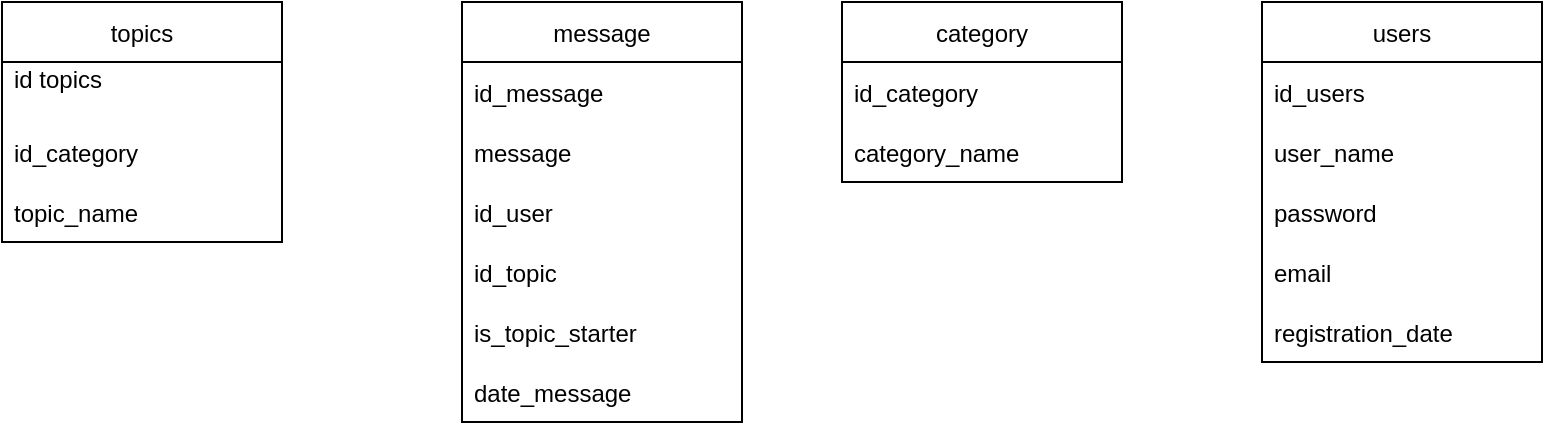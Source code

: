 <mxfile version="20.0.3" type="google"><diagram id="tmYjhp7YPXP9XXoSBmRG" name="Page-1"><mxGraphModel grid="1" page="1" gridSize="10" guides="1" tooltips="1" connect="1" arrows="1" fold="1" pageScale="1" pageWidth="1169" pageHeight="827" math="0" shadow="0"><root><mxCell id="0"/><mxCell id="1" parent="0"/><mxCell id="k5fhR-8PFb5N-9uTiRv2-1" value="topics" style="swimlane;fontStyle=0;childLayout=stackLayout;horizontal=1;startSize=30;horizontalStack=0;resizeParent=1;resizeParentMax=0;resizeLast=0;collapsible=1;marginBottom=0;" vertex="1" parent="1"><mxGeometry x="140" y="100" width="140" height="120" as="geometry"/></mxCell><mxCell id="k5fhR-8PFb5N-9uTiRv2-2" value="id topics    &#10;" style="text;strokeColor=none;fillColor=none;align=left;verticalAlign=middle;spacingLeft=4;spacingRight=4;overflow=hidden;points=[[0,0.5],[1,0.5]];portConstraint=eastwest;rotatable=0;" vertex="1" parent="k5fhR-8PFb5N-9uTiRv2-1"><mxGeometry y="30" width="140" height="30" as="geometry"/></mxCell><mxCell id="k5fhR-8PFb5N-9uTiRv2-3" value="id_category" style="text;strokeColor=none;fillColor=none;align=left;verticalAlign=middle;spacingLeft=4;spacingRight=4;overflow=hidden;points=[[0,0.5],[1,0.5]];portConstraint=eastwest;rotatable=0;" vertex="1" parent="k5fhR-8PFb5N-9uTiRv2-1"><mxGeometry y="60" width="140" height="30" as="geometry"/></mxCell><mxCell id="k5fhR-8PFb5N-9uTiRv2-4" value="topic_name" style="text;strokeColor=none;fillColor=none;align=left;verticalAlign=middle;spacingLeft=4;spacingRight=4;overflow=hidden;points=[[0,0.5],[1,0.5]];portConstraint=eastwest;rotatable=0;" vertex="1" parent="k5fhR-8PFb5N-9uTiRv2-1"><mxGeometry y="90" width="140" height="30" as="geometry"/></mxCell><mxCell id="k5fhR-8PFb5N-9uTiRv2-7" value="message" style="swimlane;fontStyle=0;childLayout=stackLayout;horizontal=1;startSize=30;horizontalStack=0;resizeParent=1;resizeParentMax=0;resizeLast=0;collapsible=1;marginBottom=0;" vertex="1" parent="1"><mxGeometry x="370" y="100" width="140" height="210" as="geometry"/></mxCell><mxCell id="k5fhR-8PFb5N-9uTiRv2-8" value="id_message" style="text;strokeColor=none;fillColor=none;align=left;verticalAlign=middle;spacingLeft=4;spacingRight=4;overflow=hidden;points=[[0,0.5],[1,0.5]];portConstraint=eastwest;rotatable=0;" vertex="1" parent="k5fhR-8PFb5N-9uTiRv2-7"><mxGeometry y="30" width="140" height="30" as="geometry"/></mxCell><mxCell id="k5fhR-8PFb5N-9uTiRv2-9" value="message" style="text;strokeColor=none;fillColor=none;align=left;verticalAlign=middle;spacingLeft=4;spacingRight=4;overflow=hidden;points=[[0,0.5],[1,0.5]];portConstraint=eastwest;rotatable=0;" vertex="1" parent="k5fhR-8PFb5N-9uTiRv2-7"><mxGeometry y="60" width="140" height="30" as="geometry"/></mxCell><mxCell id="k5fhR-8PFb5N-9uTiRv2-10" value="id_user" style="text;strokeColor=none;fillColor=none;align=left;verticalAlign=middle;spacingLeft=4;spacingRight=4;overflow=hidden;points=[[0,0.5],[1,0.5]];portConstraint=eastwest;rotatable=0;" vertex="1" parent="k5fhR-8PFb5N-9uTiRv2-7"><mxGeometry y="90" width="140" height="30" as="geometry"/></mxCell><mxCell id="k5fhR-8PFb5N-9uTiRv2-13" value="id_topic" style="text;strokeColor=none;fillColor=none;align=left;verticalAlign=middle;spacingLeft=4;spacingRight=4;overflow=hidden;points=[[0,0.5],[1,0.5]];portConstraint=eastwest;rotatable=0;" vertex="1" parent="k5fhR-8PFb5N-9uTiRv2-7"><mxGeometry y="120" width="140" height="30" as="geometry"/></mxCell><mxCell id="k5fhR-8PFb5N-9uTiRv2-14" value="is_topic_starter" style="text;strokeColor=none;fillColor=none;align=left;verticalAlign=middle;spacingLeft=4;spacingRight=4;overflow=hidden;points=[[0,0.5],[1,0.5]];portConstraint=eastwest;rotatable=0;" vertex="1" parent="k5fhR-8PFb5N-9uTiRv2-7"><mxGeometry y="150" width="140" height="30" as="geometry"/></mxCell><mxCell id="k5fhR-8PFb5N-9uTiRv2-26" value="date_message" style="text;strokeColor=none;fillColor=none;align=left;verticalAlign=middle;spacingLeft=4;spacingRight=4;overflow=hidden;points=[[0,0.5],[1,0.5]];portConstraint=eastwest;rotatable=0;" vertex="1" parent="k5fhR-8PFb5N-9uTiRv2-7"><mxGeometry y="180" width="140" height="30" as="geometry"/></mxCell><mxCell id="k5fhR-8PFb5N-9uTiRv2-15" value="category" style="swimlane;fontStyle=0;childLayout=stackLayout;horizontal=1;startSize=30;horizontalStack=0;resizeParent=1;resizeParentMax=0;resizeLast=0;collapsible=1;marginBottom=0;" vertex="1" parent="1"><mxGeometry x="560" y="100" width="140" height="90" as="geometry"/></mxCell><mxCell id="k5fhR-8PFb5N-9uTiRv2-16" value="id_category" style="text;strokeColor=none;fillColor=none;align=left;verticalAlign=middle;spacingLeft=4;spacingRight=4;overflow=hidden;points=[[0,0.5],[1,0.5]];portConstraint=eastwest;rotatable=0;" vertex="1" parent="k5fhR-8PFb5N-9uTiRv2-15"><mxGeometry y="30" width="140" height="30" as="geometry"/></mxCell><mxCell id="k5fhR-8PFb5N-9uTiRv2-17" value="category_name" style="text;strokeColor=none;fillColor=none;align=left;verticalAlign=middle;spacingLeft=4;spacingRight=4;overflow=hidden;points=[[0,0.5],[1,0.5]];portConstraint=eastwest;rotatable=0;" vertex="1" parent="k5fhR-8PFb5N-9uTiRv2-15"><mxGeometry y="60" width="140" height="30" as="geometry"/></mxCell><mxCell id="k5fhR-8PFb5N-9uTiRv2-19" value="users" style="swimlane;fontStyle=0;childLayout=stackLayout;horizontal=1;startSize=30;horizontalStack=0;resizeParent=1;resizeParentMax=0;resizeLast=0;collapsible=1;marginBottom=0;" vertex="1" parent="1"><mxGeometry x="770" y="100" width="140" height="180" as="geometry"/></mxCell><mxCell id="k5fhR-8PFb5N-9uTiRv2-20" value="id_users" style="text;strokeColor=none;fillColor=none;align=left;verticalAlign=middle;spacingLeft=4;spacingRight=4;overflow=hidden;points=[[0,0.5],[1,0.5]];portConstraint=eastwest;rotatable=0;" vertex="1" parent="k5fhR-8PFb5N-9uTiRv2-19"><mxGeometry y="30" width="140" height="30" as="geometry"/></mxCell><mxCell id="k5fhR-8PFb5N-9uTiRv2-21" value="user_name" style="text;strokeColor=none;fillColor=none;align=left;verticalAlign=middle;spacingLeft=4;spacingRight=4;overflow=hidden;points=[[0,0.5],[1,0.5]];portConstraint=eastwest;rotatable=0;" vertex="1" parent="k5fhR-8PFb5N-9uTiRv2-19"><mxGeometry y="60" width="140" height="30" as="geometry"/></mxCell><mxCell id="k5fhR-8PFb5N-9uTiRv2-23" value="password" style="text;strokeColor=none;fillColor=none;align=left;verticalAlign=middle;spacingLeft=4;spacingRight=4;overflow=hidden;points=[[0,0.5],[1,0.5]];portConstraint=eastwest;rotatable=0;" vertex="1" parent="k5fhR-8PFb5N-9uTiRv2-19"><mxGeometry y="90" width="140" height="30" as="geometry"/></mxCell><mxCell id="k5fhR-8PFb5N-9uTiRv2-24" value="email" style="text;strokeColor=none;fillColor=none;align=left;verticalAlign=middle;spacingLeft=4;spacingRight=4;overflow=hidden;points=[[0,0.5],[1,0.5]];portConstraint=eastwest;rotatable=0;" vertex="1" parent="k5fhR-8PFb5N-9uTiRv2-19"><mxGeometry y="120" width="140" height="30" as="geometry"/></mxCell><mxCell id="k5fhR-8PFb5N-9uTiRv2-25" value="registration_date" style="text;strokeColor=none;fillColor=none;align=left;verticalAlign=middle;spacingLeft=4;spacingRight=4;overflow=hidden;points=[[0,0.5],[1,0.5]];portConstraint=eastwest;rotatable=0;" vertex="1" parent="k5fhR-8PFb5N-9uTiRv2-19"><mxGeometry y="150" width="140" height="30" as="geometry"/></mxCell></root></mxGraphModel></diagram></mxfile>